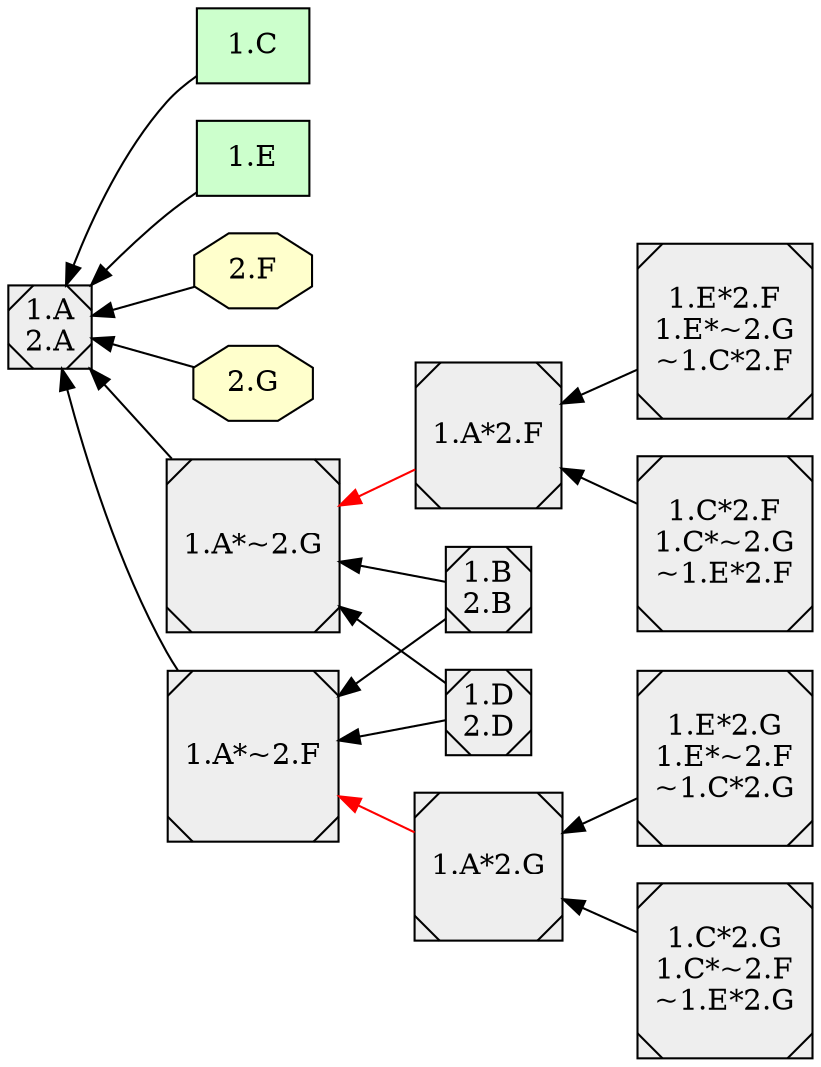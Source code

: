 digraph {

rankdir = RL

  node [shape=box style="filled" fillcolor="#CCFFCC"]
  "1.C"
  "1.E"
  node [shape=octagon style="filled" fillcolor="#FFFFCC"]
  "2.F"
  "2.G"
  node [shape=Msquare style="filled" fillcolor="#EEEEEE"]
  "1.B\n2.B"
  "1.A\n2.A"
  "1.D\n2.D"
  "1.D\n2.D"
  "1.E*2.G\n1.E*~2.F\n~1.C*2.G"
  "1.E*2.F\n1.E*~2.G\n~1.C*2.F"
  "1.B\n2.B"
  "1.C*2.G\n1.C*~2.F\n~1.E*2.G"
  "1.C*2.F\n1.C*~2.G\n~1.E*2.F"
  "1.C*2.G\n1.C*~2.F\n~1.E*2.G"
  "1.A\n2.A"
  "1.A*2.F"
  "1.A*~2.G"
  "1.A*2.G"
  "1.A*~2.F"
  "1.E*2.F\n1.E*~2.G\n~1.C*2.F"
  "1.A*2.F"
  "1.E*2.G\n1.E*~2.F\n~1.C*2.G"
  "1.A*2.G"
  "1.B\n2.B"
  "1.A*~2.F"
  "1.B\n2.B"
  "1.A*~2.G"
  "1.A\n2.A"
  "1.A\n2.A"
  "1.A\n2.A"
  "1.A\n2.A"
  "1.A*~2.G"
  "1.A\n2.A"
  "1.A*~2.F"
  "1.A\n2.A"
  "1.D\n2.D"
  "1.A*~2.F"
  "1.D\n2.D"
  "1.A*~2.G"
  "1.C*2.G\n1.C*~2.F\n~1.E*2.G"
  "1.A*2.G"
  "1.C*2.F\n1.C*~2.G\n~1.E*2.F"
  "1.A*2.F"
  "1.A*2.F"
  "1.A\n2.A"
  "1.A*2.G"
  "1.A\n2.A"
  "1.E*2.F\n1.E*~2.G\n~1.C*2.F"
  "1.A*~2.G"
  "1.E*2.F\n1.E*~2.G\n~1.C*2.F"
  "1.A\n2.A"
  "1.E*2.G\n1.E*~2.F\n~1.C*2.G"
  "1.A\n2.A"
  "1.E*2.G\n1.E*~2.F\n~1.C*2.G"
  "1.A*~2.F"
  "1.B\n2.B"
  "1.A\n2.A"
  "1.D\n2.D"
  "1.A\n2.A"
  "1.C*2.G\n1.C*~2.F\n~1.E*2.G"
  "1.A\n2.A"
  "1.C*2.G\n1.C*~2.F\n~1.E*2.G"
  "1.A*~2.F"
  "1.C*2.F\n1.C*~2.G\n~1.E*2.F"
  "1.A*~2.G"
  "1.C*2.F\n1.C*~2.G\n~1.E*2.F"
  "1.A\n2.A"
  "1.A*2.F" -> "1.A*~2.G" [style=filled, color=red];
  "1.A*2.G" -> "1.A*~2.F" [style=filled, color=red];
  "1.E*2.F\n1.E*~2.G\n~1.C*2.F" -> "1.A*2.F" [style=filled, color=black];
  "1.E*2.G\n1.E*~2.F\n~1.C*2.G" -> "1.A*2.G" [style=filled, color=black];
  "1.B\n2.B" -> "1.A*~2.F" [style=filled, color=black];
  "1.B\n2.B" -> "1.A*~2.G" [style=filled, color=black];
  "1.C" -> "1.A\n2.A" [style=filled, color=black];
  "1.E" -> "1.A\n2.A" [style=filled, color=black];
  "2.F" -> "1.A\n2.A" [style=filled, color=black];
  "2.G" -> "1.A\n2.A" [style=filled, color=black];
  "1.A*~2.G" -> "1.A\n2.A" [style=filled, color=black];
  "1.A*~2.F" -> "1.A\n2.A" [style=filled, color=black];
  "1.D\n2.D" -> "1.A*~2.F" [style=filled, color=black];
  "1.D\n2.D" -> "1.A*~2.G" [style=filled, color=black];
  "1.C*2.G\n1.C*~2.F\n~1.E*2.G" -> "1.A*2.G" [style=filled, color=black];
  "1.C*2.F\n1.C*~2.G\n~1.E*2.F" -> "1.A*2.F" [style=filled, color=black];
  subgraph cluster_lg {
    rankdir = LR
  }
}
